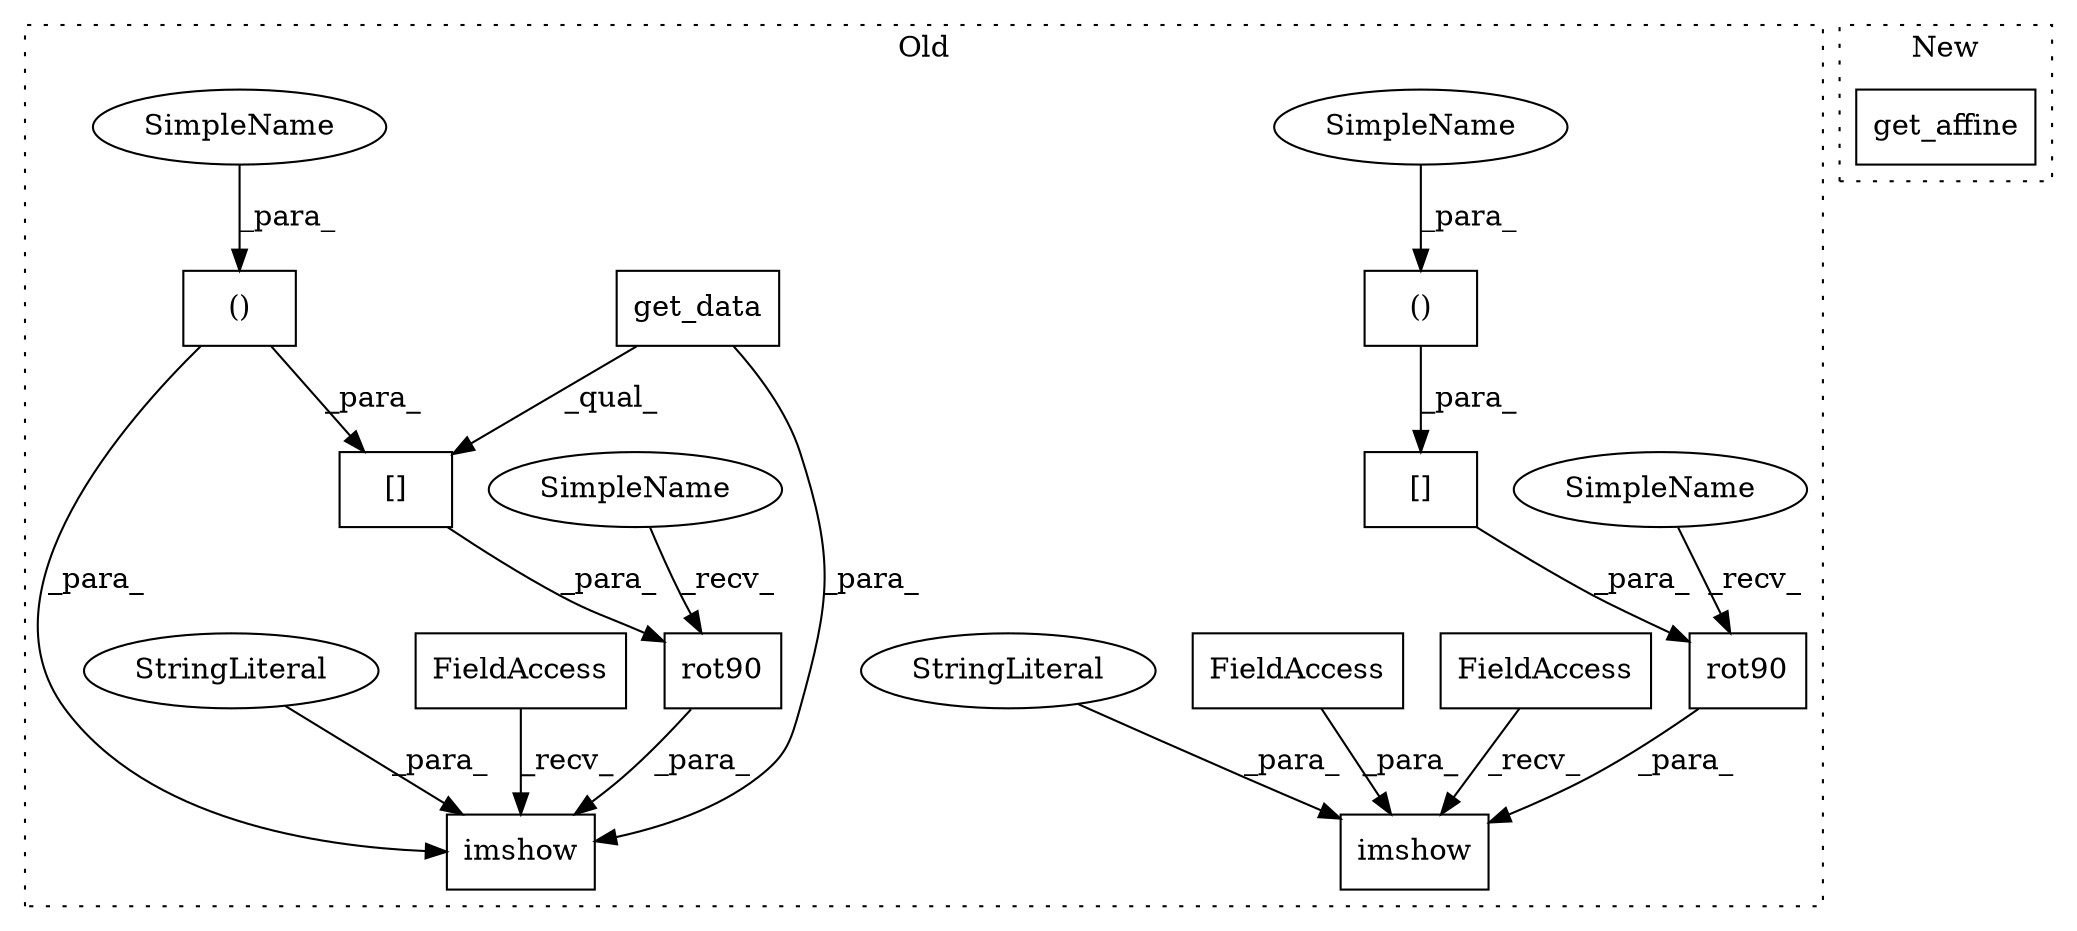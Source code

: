 digraph G {
subgraph cluster0 {
1 [label="()" a="106" s="3191" l="35" shape="box"];
3 [label="[]" a="2" s="3181,3226" l="10,2" shape="box"];
4 [label="()" a="106" s="2616" l="35" shape="box"];
5 [label="imshow" a="32" s="3162,3264" l="7,1" shape="box"];
6 [label="rot90" a="32" s="2595,2653" l="6,1" shape="box"];
7 [label="rot90" a="32" s="3175,3228" l="6,1" shape="box"];
8 [label="imshow" a="32" s="2582,2690" l="7,1" shape="box"];
9 [label="FieldAccess" a="22" s="3144" l="10" shape="box"];
10 [label="FieldAccess" a="22" s="3240" l="10" shape="box"];
11 [label="FieldAccess" a="22" s="2564" l="10" shape="box"];
12 [label="[]" a="2" s="2601,2651" l="15,2" shape="box"];
13 [label="StringLiteral" a="45" s="2655" l="9" shape="ellipse"];
14 [label="StringLiteral" a="45" s="3230" l="9" shape="ellipse"];
15 [label="get_data" a="32" s="2433" l="10" shape="box"];
16 [label="SimpleName" a="42" s="2589" l="5" shape="ellipse"];
17 [label="SimpleName" a="42" s="3169" l="5" shape="ellipse"];
18 [label="SimpleName" a="42" s="2616" l="10" shape="ellipse"];
19 [label="SimpleName" a="42" s="3191" l="10" shape="ellipse"];
label = "Old";
style="dotted";
}
subgraph cluster1 {
2 [label="get_affine" a="32" s="2704" l="12" shape="box"];
label = "New";
style="dotted";
}
1 -> 3 [label="_para_"];
3 -> 7 [label="_para_"];
4 -> 8 [label="_para_"];
4 -> 12 [label="_para_"];
6 -> 8 [label="_para_"];
7 -> 5 [label="_para_"];
9 -> 5 [label="_recv_"];
10 -> 5 [label="_para_"];
11 -> 8 [label="_recv_"];
12 -> 6 [label="_para_"];
13 -> 8 [label="_para_"];
14 -> 5 [label="_para_"];
15 -> 8 [label="_para_"];
15 -> 12 [label="_qual_"];
16 -> 6 [label="_recv_"];
17 -> 7 [label="_recv_"];
18 -> 4 [label="_para_"];
19 -> 1 [label="_para_"];
}